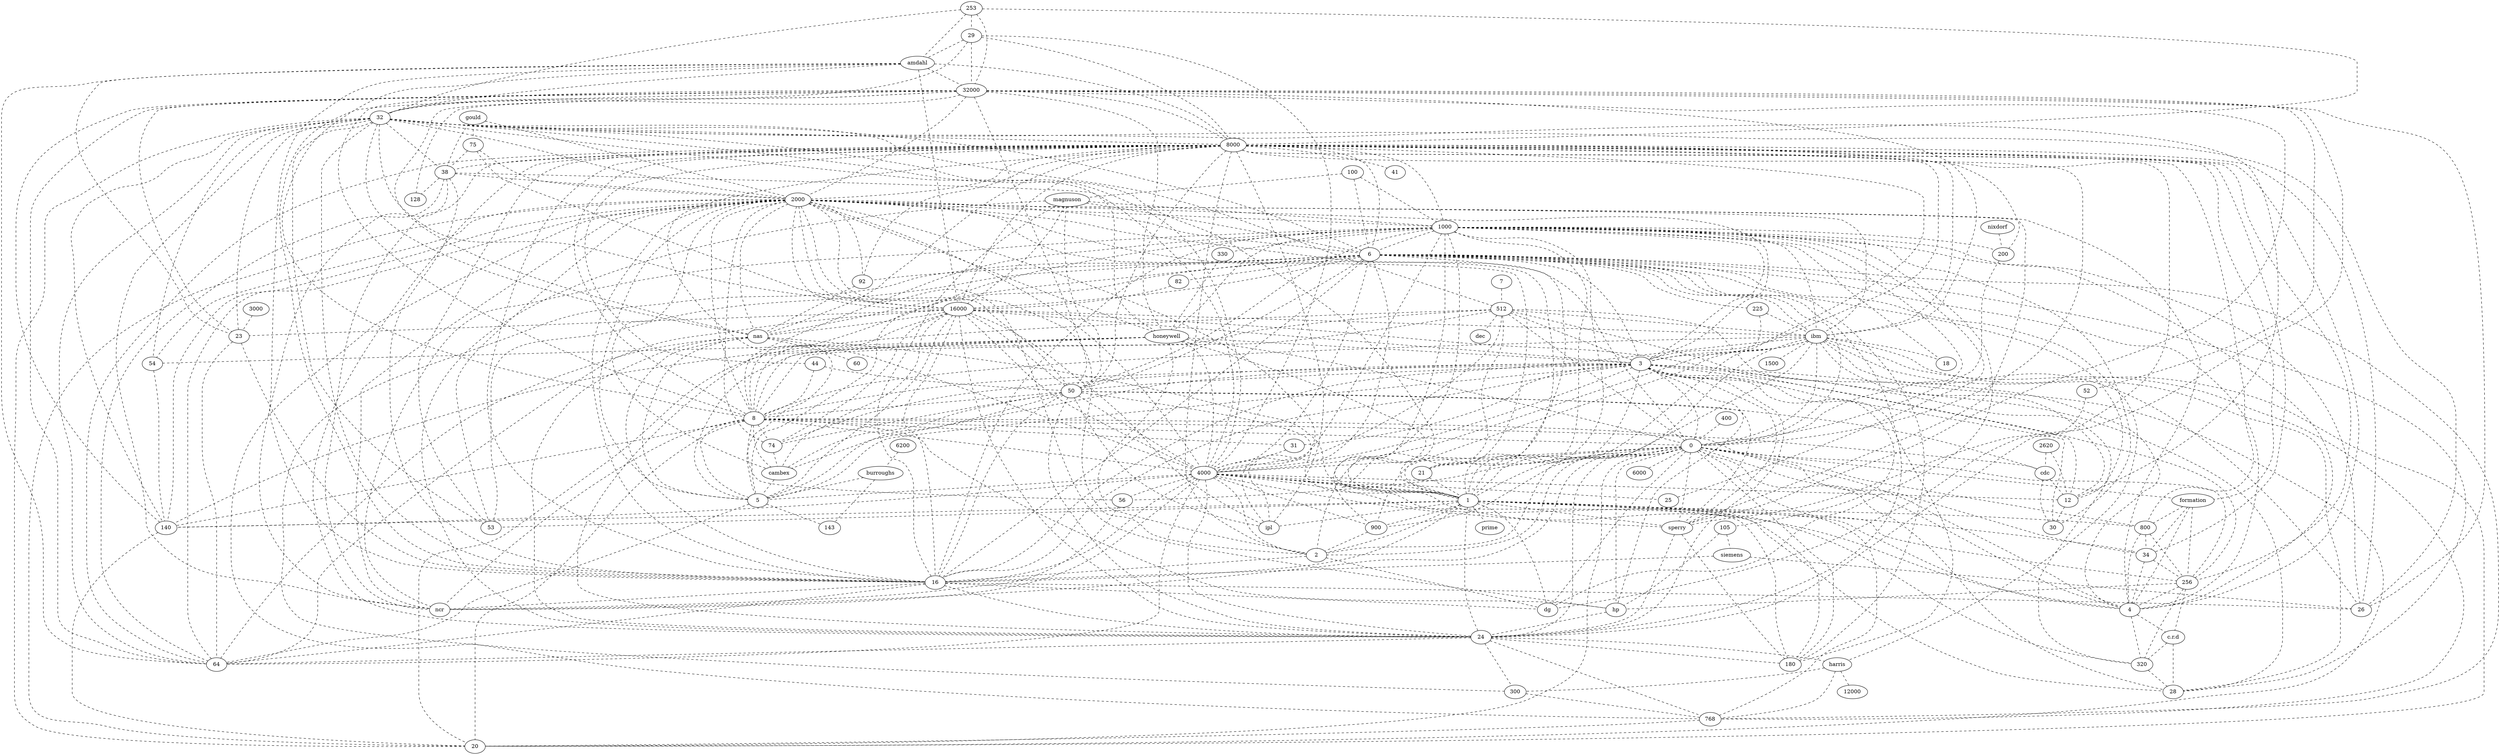 strict graph "" {
253;
29;
amdahl;
32000;
32;
8000;
gould;
75;
38;
2000;
100;
magnuson;
1000;
6;
330;
honeywell;
nixdorf;
200;
6200;
burroughs;
82;
16000;
7;
512;
225;
ibm;
3;
44;
50;
8;
92;
nas;
1500;
400;
0;
31;
4000;
21;
1;
60;
2620;
cdc;
12;
53;
52;
sperry;
900;
2;
prime;
formation;
800;
34;
256;
4;
54;
140;
74;
cambex;
5;
143;
18;
dec;
105;
hp;
siemens;
6000;
41;
3000;
23;
16;
24;
"c.r.d";
320;
28;
ipl;
harris;
300;
768;
12000;
dg;
180;
25;
64;
30;
20;
56;
ncr;
128;
26;
253 -- 29  [color=black, style=dashed];
253 -- amdahl  [color=black, style=dashed];
253 -- 32000  [color=black, style=dashed];
253 -- 32  [color=black, style=dashed];
253 -- 8000  [color=black, style=dashed];
29 -- amdahl  [color=black, style=dashed];
29 -- 32000  [color=black, style=dashed];
29 -- 32  [color=black, style=dashed];
29 -- 8000  [color=black, style=dashed];
29 -- 4000  [color=black, style=dashed];
amdahl -- 32000  [color=black, style=dashed];
amdahl -- 32  [color=black, style=dashed];
amdahl -- 8000  [color=black, style=dashed];
amdahl -- 23  [color=black, style=dashed];
amdahl -- 16  [color=black, style=dashed];
amdahl -- 64  [color=black, style=dashed];
amdahl -- 16000  [color=black, style=dashed];
amdahl -- 8  [color=black, style=dashed];
32000 -- 32  [color=black, style=dashed];
32000 -- 8000  [color=black, style=dashed];
32000 -- 52  [color=black, style=dashed];
32000 -- sperry  [color=black, style=dashed];
32000 -- 23  [color=black, style=dashed];
32000 -- 64  [color=black, style=dashed];
32000 -- 8  [color=black, style=dashed];
32000 -- 140  [color=black, style=dashed];
32000 -- honeywell  [color=black, style=dashed];
32000 -- 2000  [color=black, style=dashed];
32000 -- 128  [color=black, style=dashed];
32000 -- 26  [color=black, style=dashed];
32000 -- ibm  [color=black, style=dashed];
32000 -- nas  [color=black, style=dashed];
32000 -- 24  [color=black, style=dashed];
32000 -- 50  [color=black, style=dashed];
32000 -- 16  [color=black, style=dashed];
32 -- 8000  [color=black, style=dashed];
32 -- 53  [color=black, style=dashed];
32 -- 1  [color=black, style=dashed];
32 -- 54  [color=black, style=dashed];
32 -- 140  [color=black, style=dashed];
32 -- honeywell  [color=black, style=dashed];
32 -- 2000  [color=black, style=dashed];
32 -- 23  [color=black, style=dashed];
32 -- 16  [color=black, style=dashed];
32 -- 64  [color=black, style=dashed];
32 -- 16000  [color=black, style=dashed];
32 -- 20  [color=black, style=dashed];
32 -- 38  [color=black, style=dashed];
32 -- ncr  [color=black, style=dashed];
32 -- 26  [color=black, style=dashed];
32 -- nas  [color=black, style=dashed];
32 -- 6  [color=black, style=dashed];
32 -- 12  [color=black, style=dashed];
32 -- 512  [color=black, style=dashed];
32 -- 4000  [color=black, style=dashed];
8000 -- 44  [color=black, style=dashed];
8000 -- 50  [color=black, style=dashed];
8000 -- 8  [color=black, style=dashed];
8000 -- 92  [color=black, style=dashed];
8000 -- nas  [color=black, style=dashed];
8000 -- 6  [color=black, style=dashed];
8000 -- 2000  [color=black, style=dashed];
8000 -- 53  [color=black, style=dashed];
8000 -- 1  [color=black, style=dashed];
8000 -- formation  [color=black, style=dashed];
8000 -- 800  [color=black, style=dashed];
8000 -- 34  [color=black, style=dashed];
8000 -- 256  [color=black, style=dashed];
8000 -- 4  [color=black, style=dashed];
8000 -- 0  [color=black, style=dashed];
8000 -- 41  [color=black, style=dashed];
8000 -- 200  [color=black, style=dashed];
8000 -- ipl  [color=black, style=dashed];
8000 -- dg  [color=black, style=dashed];
8000 -- 38  [color=black, style=dashed];
8000 -- ncr  [color=black, style=dashed];
8000 -- 26  [color=black, style=dashed];
8000 -- 64  [color=black, style=dashed];
8000 -- 24  [color=black, style=dashed];
8000 -- 5  [color=black, style=dashed];
8000 -- 2  [color=black, style=dashed];
8000 -- ibm  [color=black, style=dashed];
8000 -- 16  [color=black, style=dashed];
8000 -- 16000  [color=black, style=dashed];
8000 -- 3  [color=black, style=dashed];
8000 -- 1000  [color=black, style=dashed];
gould -- 75  [color=black, style=dashed];
gould -- 38  [color=black, style=dashed];
gould -- 2000  [color=black, style=dashed];
75 -- 38  [color=black, style=dashed];
75 -- 2000  [color=black, style=dashed];
75 -- 16000  [color=black, style=dashed];
38 -- 2000  [color=black, style=dashed];
38 -- 128  [color=black, style=dashed];
38 -- ncr  [color=black, style=dashed];
38 -- 16  [color=black, style=dashed];
38 -- 64  [color=black, style=dashed];
38 -- 4000  [color=black, style=dashed];
2000 -- 92  [color=black, style=dashed];
2000 -- nas  [color=black, style=dashed];
2000 -- 6  [color=black, style=dashed];
2000 -- 21  [color=black, style=dashed];
2000 -- 1000  [color=black, style=dashed];
2000 -- 1  [color=black, style=dashed];
2000 -- 0  [color=black, style=dashed];
2000 -- 53  [color=black, style=dashed];
2000 -- 54  [color=black, style=dashed];
2000 -- 140  [color=black, style=dashed];
2000 -- honeywell  [color=black, style=dashed];
2000 -- 74  [color=black, style=dashed];
2000 -- cambex  [color=black, style=dashed];
2000 -- 50  [color=black, style=dashed];
2000 -- 3  [color=black, style=dashed];
2000 -- ipl  [color=black, style=dashed];
2000 -- hp  [color=black, style=dashed];
2000 -- 20  [color=black, style=dashed];
2000 -- 768  [color=black, style=dashed];
2000 -- ibm  [color=black, style=dashed];
2000 -- ncr  [color=black, style=dashed];
2000 -- sperry  [color=black, style=dashed];
2000 -- 5  [color=black, style=dashed];
2000 -- 2  [color=black, style=dashed];
2000 -- 4  [color=black, style=dashed];
2000 -- 8  [color=black, style=dashed];
2000 -- 64  [color=black, style=dashed];
2000 -- 16  [color=black, style=dashed];
2000 -- 16000  [color=black, style=dashed];
2000 -- 4000  [color=black, style=dashed];
100 -- magnuson  [color=black, style=dashed];
100 -- 1000  [color=black, style=dashed];
100 -- 6  [color=black, style=dashed];
magnuson -- 1000  [color=black, style=dashed];
magnuson -- 6  [color=black, style=dashed];
magnuson -- 50  [color=black, style=dashed];
magnuson -- 16  [color=black, style=dashed];
magnuson -- 16000  [color=black, style=dashed];
magnuson -- 24  [color=black, style=dashed];
1000 -- 6  [color=black, style=dashed];
1000 -- 330  [color=black, style=dashed];
1000 -- honeywell  [color=black, style=dashed];
1000 -- 21  [color=black, style=dashed];
1000 -- 1  [color=black, style=dashed];
1000 -- 900  [color=black, style=dashed];
1000 -- 2  [color=black, style=dashed];
1000 -- ibm  [color=black, style=dashed];
1000 -- 18  [color=black, style=dashed];
1000 -- 200  [color=black, style=dashed];
1000 -- 0  [color=black, style=dashed];
1000 -- dg  [color=black, style=dashed];
1000 -- 25  [color=black, style=dashed];
1000 -- 4000  [color=black, style=dashed];
1000 -- 30  [color=black, style=dashed];
1000 -- ncr  [color=black, style=dashed];
1000 -- 26  [color=black, style=dashed];
1000 -- 5  [color=black, style=dashed];
1000 -- 50  [color=black, style=dashed];
1000 -- 16  [color=black, style=dashed];
1000 -- 4  [color=black, style=dashed];
1000 -- 3  [color=black, style=dashed];
1000 -- 8  [color=black, style=dashed];
6 -- 82  [color=black, style=dashed];
6 -- 16000  [color=black, style=dashed];
6 -- 225  [color=black, style=dashed];
6 -- ibm  [color=black, style=dashed];
6 -- 3  [color=black, style=dashed];
6 -- 92  [color=black, style=dashed];
6 -- nas  [color=black, style=dashed];
6 -- 53  [color=black, style=dashed];
6 -- ipl  [color=black, style=dashed];
6 -- 50  [color=black, style=dashed];
6 -- 1  [color=black, style=dashed];
6 -- harris  [color=black, style=dashed];
6 -- 300  [color=black, style=dashed];
6 -- 768  [color=black, style=dashed];
6 -- 180  [color=black, style=dashed];
6 -- 28  [color=black, style=dashed];
6 -- 12  [color=black, style=dashed];
6 -- 4  [color=black, style=dashed];
6 -- 8  [color=black, style=dashed];
6 -- 24  [color=black, style=dashed];
6 -- 16  [color=black, style=dashed];
6 -- 4000  [color=black, style=dashed];
6 -- 0  [color=black, style=dashed];
330 -- honeywell  [color=black, style=dashed];
honeywell -- 54  [color=black, style=dashed];
honeywell -- 140  [color=black, style=dashed];
honeywell -- 20  [color=black, style=dashed];
honeywell -- 4000  [color=black, style=dashed];
honeywell -- 8  [color=black, style=dashed];
honeywell -- 1  [color=black, style=dashed];
honeywell -- 2  [color=black, style=dashed];
honeywell -- 3  [color=black, style=dashed];
honeywell -- 0  [color=black, style=dashed];
nixdorf -- 200  [color=black, style=dashed];
200 -- 0  [color=black, style=dashed];
6200 -- burroughs  [color=black, style=dashed];
burroughs -- 143  [color=black, style=dashed];
burroughs -- 5  [color=black, style=dashed];
82 -- 16000  [color=black, style=dashed];
16000 -- 74  [color=black, style=dashed];
16000 -- cambex  [color=black, style=dashed];
16000 -- 50  [color=black, style=dashed];
16000 -- 3  [color=black, style=dashed];
16000 -- 8  [color=black, style=dashed];
16000 -- 16  [color=black, style=dashed];
16000 -- ipl  [color=black, style=dashed];
16000 -- 23  [color=black, style=dashed];
16000 -- 64  [color=black, style=dashed];
16000 -- nas  [color=black, style=dashed];
16000 -- 5  [color=black, style=dashed];
16000 -- 12  [color=black, style=dashed];
16000 -- ibm  [color=black, style=dashed];
16000 -- 4000  [color=black, style=dashed];
16000 -- 24  [color=black, style=dashed];
7 -- 512  [color=black, style=dashed];
512 -- dec  [color=black, style=dashed];
512 -- 320  [color=black, style=dashed];
512 -- 1  [color=black, style=dashed];
512 -- 5  [color=black, style=dashed];
512 -- 4  [color=black, style=dashed];
512 -- ibm  [color=black, style=dashed];
512 -- 0  [color=black, style=dashed];
512 -- 3  [color=black, style=dashed];
512 -- 24  [color=black, style=dashed];
512 -- 4000  [color=black, style=dashed];
512 -- 8  [color=black, style=dashed];
225 -- ibm  [color=black, style=dashed];
225 -- 3  [color=black, style=dashed];
ibm -- 3  [color=black, style=dashed];
ibm -- 1500  [color=black, style=dashed];
ibm -- 900  [color=black, style=dashed];
ibm -- 2  [color=black, style=dashed];
ibm -- 18  [color=black, style=dashed];
ibm -- 768  [color=black, style=dashed];
ibm -- 20  [color=black, style=dashed];
ibm -- 0  [color=black, style=dashed];
ibm -- 28  [color=black, style=dashed];
ibm -- 26  [color=black, style=dashed];
ibm -- 12  [color=black, style=dashed];
ibm -- 4000  [color=black, style=dashed];
ibm -- 1  [color=black, style=dashed];
ibm -- 16  [color=black, style=dashed];
ibm -- 8  [color=black, style=dashed];
3 -- 31  [color=black, style=dashed];
3 -- 4000  [color=black, style=dashed];
3 -- 8  [color=black, style=dashed];
3 -- 74  [color=black, style=dashed];
3 -- cambex  [color=black, style=dashed];
3 -- 50  [color=black, style=dashed];
3 -- 5  [color=black, style=dashed];
3 -- 105  [color=black, style=dashed];
3 -- 180  [color=black, style=dashed];
3 -- sperry  [color=black, style=dashed];
3 -- 1  [color=black, style=dashed];
3 -- 24  [color=black, style=dashed];
3 -- hp  [color=black, style=dashed];
3 -- 256  [color=black, style=dashed];
3 -- 28  [color=black, style=dashed];
3 -- 30  [color=black, style=dashed];
3 -- 20  [color=black, style=dashed];
3 -- 0  [color=black, style=dashed];
3 -- 16  [color=black, style=dashed];
44 -- 50  [color=black, style=dashed];
44 -- 8  [color=black, style=dashed];
50 -- 8  [color=black, style=dashed];
50 -- 74  [color=black, style=dashed];
50 -- cambex  [color=black, style=dashed];
50 -- 5  [color=black, style=dashed];
50 -- 16  [color=black, style=dashed];
50 -- ipl  [color=black, style=dashed];
50 -- 1  [color=black, style=dashed];
50 -- cdc  [color=black, style=dashed];
50 -- sperry  [color=black, style=dashed];
50 -- 24  [color=black, style=dashed];
50 -- 4000  [color=black, style=dashed];
8 -- 31  [color=black, style=dashed];
8 -- 4000  [color=black, style=dashed];
8 -- 74  [color=black, style=dashed];
8 -- cambex  [color=black, style=dashed];
8 -- hp  [color=black, style=dashed];
8 -- cdc  [color=black, style=dashed];
8 -- 140  [color=black, style=dashed];
8 -- 56  [color=black, style=dashed];
8 -- ncr  [color=black, style=dashed];
8 -- 0  [color=black, style=dashed];
8 -- 20  [color=black, style=dashed];
8 -- 5  [color=black, style=dashed];
8 -- 4  [color=black, style=dashed];
92 -- nas  [color=black, style=dashed];
nas -- 60  [color=black, style=dashed];
nas -- 5  [color=black, style=dashed];
nas -- 64  [color=black, style=dashed];
nas -- 24  [color=black, style=dashed];
nas -- 16  [color=black, style=dashed];
nas -- 1  [color=black, style=dashed];
nas -- 4000  [color=black, style=dashed];
400 -- 0  [color=black, style=dashed];
0 -- 21  [color=black, style=dashed];
0 -- 900  [color=black, style=dashed];
0 -- formation  [color=black, style=dashed];
0 -- 800  [color=black, style=dashed];
0 -- 34  [color=black, style=dashed];
0 -- 256  [color=black, style=dashed];
0 -- 4  [color=black, style=dashed];
0 -- 6000  [color=black, style=dashed];
0 -- 1  [color=black, style=dashed];
0 -- dg  [color=black, style=dashed];
0 -- 180  [color=black, style=dashed];
0 -- hp  [color=black, style=dashed];
0 -- 56  [color=black, style=dashed];
0 -- ncr  [color=black, style=dashed];
0 -- 4000  [color=black, style=dashed];
0 -- 768  [color=black, style=dashed];
0 -- 20  [color=black, style=dashed];
0 -- 28  [color=black, style=dashed];
0 -- sperry  [color=black, style=dashed];
0 -- 24  [color=black, style=dashed];
0 -- 2  [color=black, style=dashed];
31 -- 4000  [color=black, style=dashed];
4000 -- 900  [color=black, style=dashed];
4000 -- 180  [color=black, style=dashed];
4000 -- sperry  [color=black, style=dashed];
4000 -- 1  [color=black, style=dashed];
4000 -- 24  [color=black, style=dashed];
4000 -- 25  [color=black, style=dashed];
4000 -- 140  [color=black, style=dashed];
4000 -- 56  [color=black, style=dashed];
4000 -- ncr  [color=black, style=dashed];
4000 -- 28  [color=black, style=dashed];
4000 -- 16  [color=black, style=dashed];
4000 -- 5  [color=black, style=dashed];
4000 -- 12  [color=black, style=dashed];
4000 -- 2  [color=black, style=dashed];
4000 -- 4  [color=black, style=dashed];
4000 -- 64  [color=black, style=dashed];
21 -- 1  [color=black, style=dashed];
1 -- 53  [color=black, style=dashed];
1 -- 900  [color=black, style=dashed];
1 -- prime  [color=black, style=dashed];
1 -- 800  [color=black, style=dashed];
1 -- 34  [color=black, style=dashed];
1 -- 256  [color=black, style=dashed];
1 -- ipl  [color=black, style=dashed];
1 -- dg  [color=black, style=dashed];
1 -- 2  [color=black, style=dashed];
1 -- 16  [color=black, style=dashed];
1 -- 320  [color=black, style=dashed];
1 -- 180  [color=black, style=dashed];
1 -- sperry  [color=black, style=dashed];
1 -- 24  [color=black, style=dashed];
1 -- 140  [color=black, style=dashed];
1 -- 4  [color=black, style=dashed];
2620 -- cdc  [color=black, style=dashed];
2620 -- 12  [color=black, style=dashed];
cdc -- 12  [color=black, style=dashed];
cdc -- 30  [color=black, style=dashed];
12 -- 30  [color=black, style=dashed];
52 -- sperry  [color=black, style=dashed];
sperry -- 180  [color=black, style=dashed];
sperry -- 24  [color=black, style=dashed];
900 -- 2  [color=black, style=dashed];
2 -- dg  [color=black, style=dashed];
2 -- 16  [color=black, style=dashed];
formation -- 800  [color=black, style=dashed];
formation -- 34  [color=black, style=dashed];
formation -- 256  [color=black, style=dashed];
formation -- 4  [color=black, style=dashed];
800 -- 34  [color=black, style=dashed];
800 -- 256  [color=black, style=dashed];
800 -- 4  [color=black, style=dashed];
34 -- 256  [color=black, style=dashed];
34 -- 4  [color=black, style=dashed];
256 -- 4  [color=black, style=dashed];
256 -- "c.r.d"  [color=black, style=dashed];
256 -- 320  [color=black, style=dashed];
256 -- hp  [color=black, style=dashed];
4 -- "c.r.d"  [color=black, style=dashed];
4 -- 320  [color=black, style=dashed];
54 -- 140  [color=black, style=dashed];
140 -- 20  [color=black, style=dashed];
74 -- cambex  [color=black, style=dashed];
cambex -- 5  [color=black, style=dashed];
5 -- 143  [color=black, style=dashed];
5 -- 64  [color=black, style=dashed];
105 -- hp  [color=black, style=dashed];
105 -- siemens  [color=black, style=dashed];
hp -- 24  [color=black, style=dashed];
siemens -- 26  [color=black, style=dashed];
siemens -- 16  [color=black, style=dashed];
3000 -- 23  [color=black, style=dashed];
23 -- 16  [color=black, style=dashed];
23 -- 64  [color=black, style=dashed];
16 -- dg  [color=black, style=dashed];
16 -- 64  [color=black, style=dashed];
16 -- ncr  [color=black, style=dashed];
16 -- 26  [color=black, style=dashed];
16 -- 24  [color=black, style=dashed];
24 -- harris  [color=black, style=dashed];
24 -- 768  [color=black, style=dashed];
24 -- 180  [color=black, style=dashed];
24 -- 300  [color=black, style=dashed];
24 -- 64  [color=black, style=dashed];
"c.r.d" -- 320  [color=black, style=dashed];
"c.r.d" -- 28  [color=black, style=dashed];
320 -- 28  [color=black, style=dashed];
harris -- 300  [color=black, style=dashed];
harris -- 768  [color=black, style=dashed];
harris -- 12000  [color=black, style=dashed];
300 -- 768  [color=black, style=dashed];
768 -- 20  [color=black, style=dashed];
56 -- ncr  [color=black, style=dashed];
}
